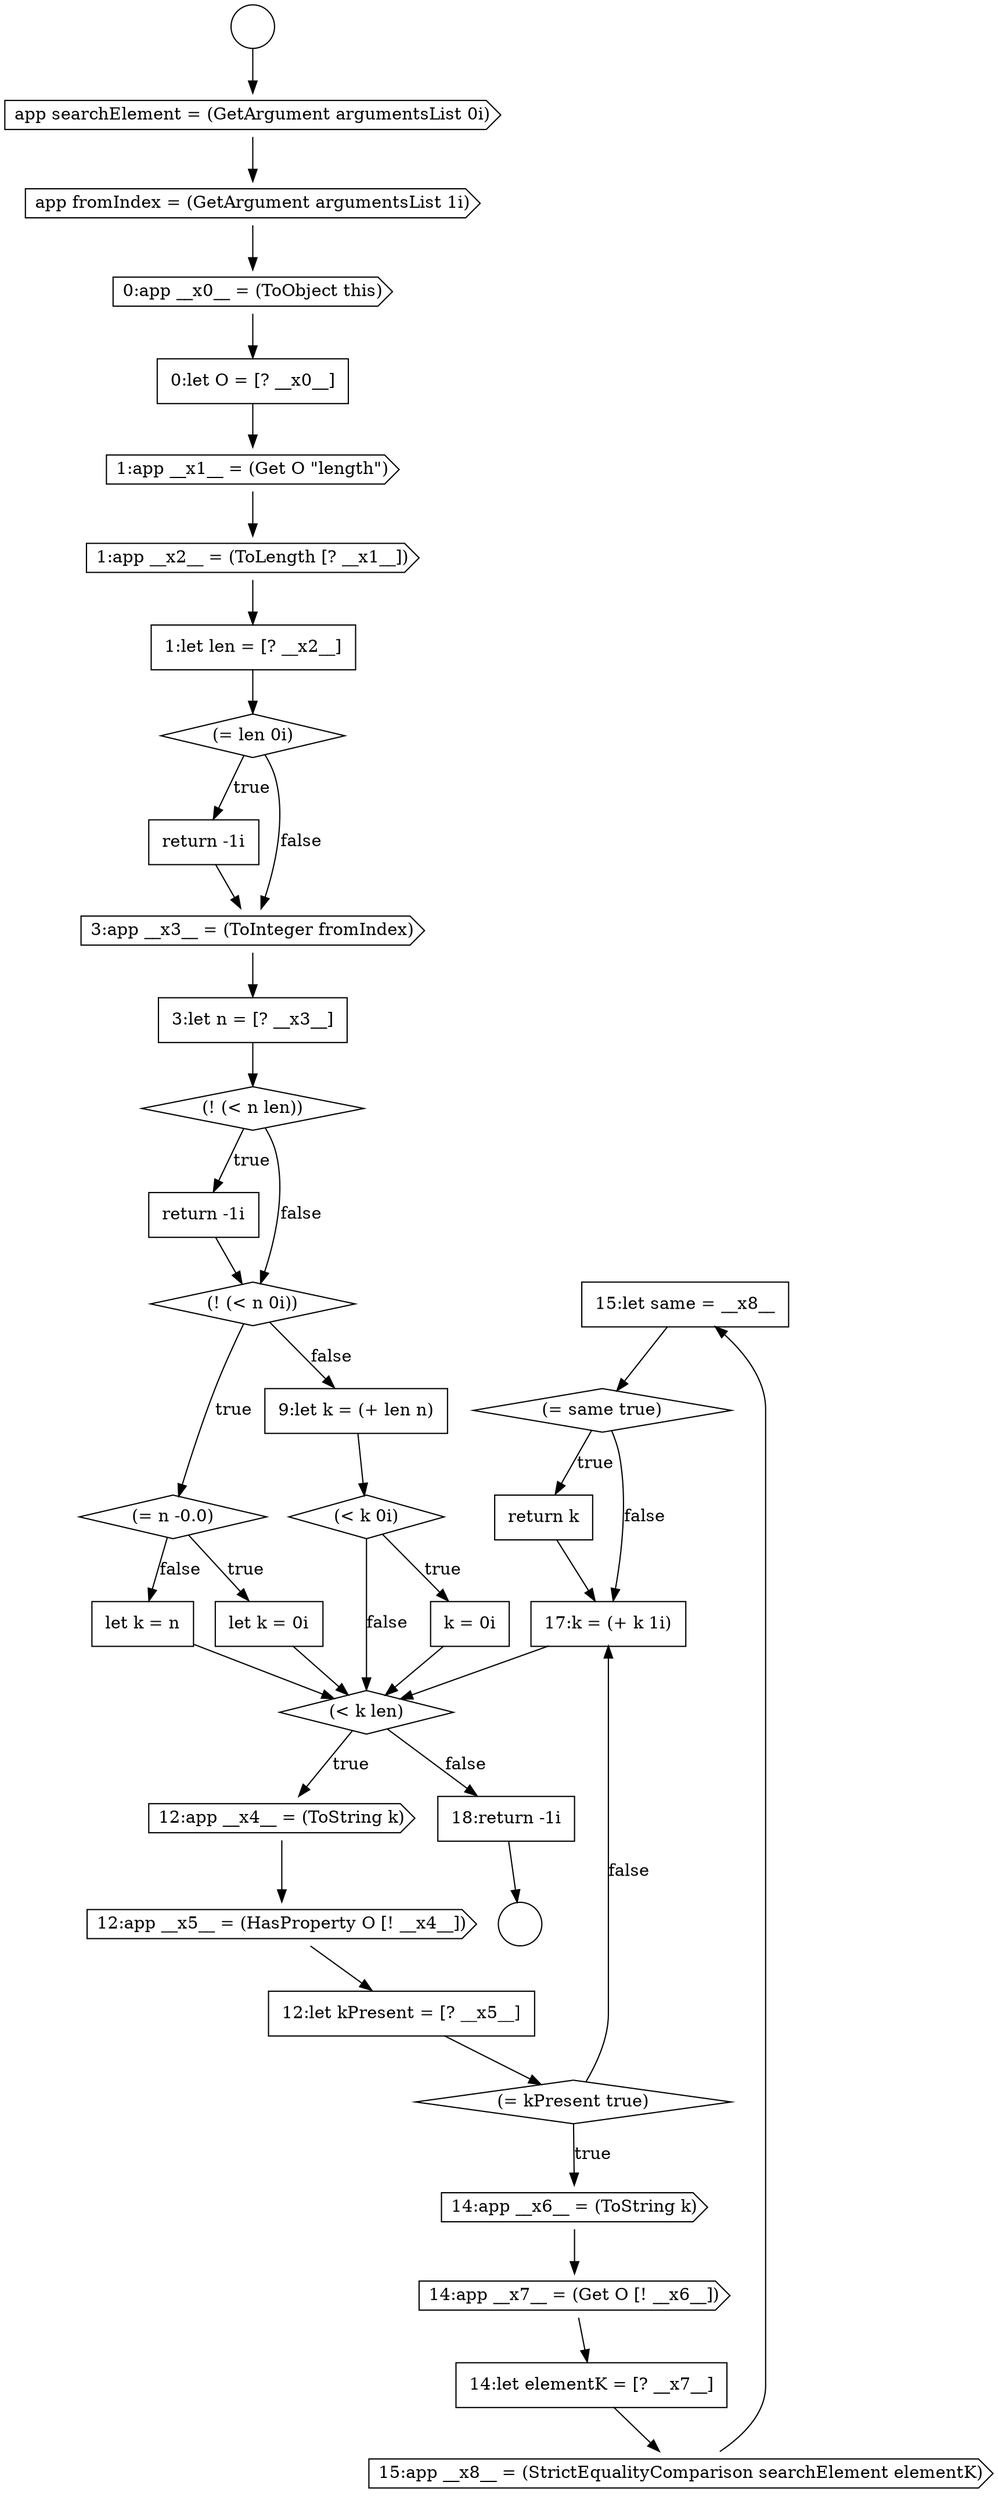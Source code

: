 digraph {
  node15353 [shape=none, margin=0, label=<<font color="black">
    <table border="0" cellborder="1" cellspacing="0" cellpadding="10">
      <tr><td align="left">15:let same = __x8__</td></tr>
    </table>
  </font>> color="black" fillcolor="white" style=filled]
  node15338 [shape=diamond, label=<<font color="black">(= n -0.0)</font>> color="black" fillcolor="white" style=filled]
  node15345 [shape=cds, label=<<font color="black">12:app __x4__ = (ToString k)</font>> color="black" fillcolor="white" style=filled]
  node15330 [shape=none, margin=0, label=<<font color="black">
    <table border="0" cellborder="1" cellspacing="0" cellpadding="10">
      <tr><td align="left">1:let len = [? __x2__]</td></tr>
    </table>
  </font>> color="black" fillcolor="white" style=filled]
  node15334 [shape=none, margin=0, label=<<font color="black">
    <table border="0" cellborder="1" cellspacing="0" cellpadding="10">
      <tr><td align="left">3:let n = [? __x3__]</td></tr>
    </table>
  </font>> color="black" fillcolor="white" style=filled]
  node15348 [shape=diamond, label=<<font color="black">(= kPresent true)</font>> color="black" fillcolor="white" style=filled]
  node15329 [shape=cds, label=<<font color="black">1:app __x2__ = (ToLength [? __x1__])</font>> color="black" fillcolor="white" style=filled]
  node15352 [shape=cds, label=<<font color="black">15:app __x8__ = (StrictEqualityComparison searchElement elementK)</font>> color="black" fillcolor="white" style=filled]
  node15355 [shape=none, margin=0, label=<<font color="black">
    <table border="0" cellborder="1" cellspacing="0" cellpadding="10">
      <tr><td align="left">return k</td></tr>
    </table>
  </font>> color="black" fillcolor="white" style=filled]
  node15332 [shape=none, margin=0, label=<<font color="black">
    <table border="0" cellborder="1" cellspacing="0" cellpadding="10">
      <tr><td align="left">return -1i</td></tr>
    </table>
  </font>> color="black" fillcolor="white" style=filled]
  node15347 [shape=none, margin=0, label=<<font color="black">
    <table border="0" cellborder="1" cellspacing="0" cellpadding="10">
      <tr><td align="left">12:let kPresent = [? __x5__]</td></tr>
    </table>
  </font>> color="black" fillcolor="white" style=filled]
  node15351 [shape=none, margin=0, label=<<font color="black">
    <table border="0" cellborder="1" cellspacing="0" cellpadding="10">
      <tr><td align="left">14:let elementK = [? __x7__]</td></tr>
    </table>
  </font>> color="black" fillcolor="white" style=filled]
  node15324 [shape=cds, label=<<font color="black">app searchElement = (GetArgument argumentsList 0i)</font>> color="black" fillcolor="white" style=filled]
  node15327 [shape=none, margin=0, label=<<font color="black">
    <table border="0" cellborder="1" cellspacing="0" cellpadding="10">
      <tr><td align="left">0:let O = [? __x0__]</td></tr>
    </table>
  </font>> color="black" fillcolor="white" style=filled]
  node15325 [shape=cds, label=<<font color="black">app fromIndex = (GetArgument argumentsList 1i)</font>> color="black" fillcolor="white" style=filled]
  node15346 [shape=cds, label=<<font color="black">12:app __x5__ = (HasProperty O [! __x4__])</font>> color="black" fillcolor="white" style=filled]
  node15357 [shape=none, margin=0, label=<<font color="black">
    <table border="0" cellborder="1" cellspacing="0" cellpadding="10">
      <tr><td align="left">18:return -1i</td></tr>
    </table>
  </font>> color="black" fillcolor="white" style=filled]
  node15331 [shape=diamond, label=<<font color="black">(= len 0i)</font>> color="black" fillcolor="white" style=filled]
  node15335 [shape=diamond, label=<<font color="black">(! (&lt; n len))</font>> color="black" fillcolor="white" style=filled]
  node15342 [shape=diamond, label=<<font color="black">(&lt; k 0i)</font>> color="black" fillcolor="white" style=filled]
  node15328 [shape=cds, label=<<font color="black">1:app __x1__ = (Get O &quot;length&quot;)</font>> color="black" fillcolor="white" style=filled]
  node15343 [shape=none, margin=0, label=<<font color="black">
    <table border="0" cellborder="1" cellspacing="0" cellpadding="10">
      <tr><td align="left">k = 0i</td></tr>
    </table>
  </font>> color="black" fillcolor="white" style=filled]
  node15350 [shape=cds, label=<<font color="black">14:app __x7__ = (Get O [! __x6__])</font>> color="black" fillcolor="white" style=filled]
  node15339 [shape=none, margin=0, label=<<font color="black">
    <table border="0" cellborder="1" cellspacing="0" cellpadding="10">
      <tr><td align="left">let k = 0i</td></tr>
    </table>
  </font>> color="black" fillcolor="white" style=filled]
  node15322 [shape=circle label=" " color="black" fillcolor="white" style=filled]
  node15354 [shape=diamond, label=<<font color="black">(= same true)</font>> color="black" fillcolor="white" style=filled]
  node15349 [shape=cds, label=<<font color="black">14:app __x6__ = (ToString k)</font>> color="black" fillcolor="white" style=filled]
  node15344 [shape=diamond, label=<<font color="black">(&lt; k len)</font>> color="black" fillcolor="white" style=filled]
  node15326 [shape=cds, label=<<font color="black">0:app __x0__ = (ToObject this)</font>> color="black" fillcolor="white" style=filled]
  node15340 [shape=none, margin=0, label=<<font color="black">
    <table border="0" cellborder="1" cellspacing="0" cellpadding="10">
      <tr><td align="left">let k = n</td></tr>
    </table>
  </font>> color="black" fillcolor="white" style=filled]
  node15333 [shape=cds, label=<<font color="black">3:app __x3__ = (ToInteger fromIndex)</font>> color="black" fillcolor="white" style=filled]
  node15323 [shape=circle label=" " color="black" fillcolor="white" style=filled]
  node15341 [shape=none, margin=0, label=<<font color="black">
    <table border="0" cellborder="1" cellspacing="0" cellpadding="10">
      <tr><td align="left">9:let k = (+ len n)</td></tr>
    </table>
  </font>> color="black" fillcolor="white" style=filled]
  node15336 [shape=none, margin=0, label=<<font color="black">
    <table border="0" cellborder="1" cellspacing="0" cellpadding="10">
      <tr><td align="left">return -1i</td></tr>
    </table>
  </font>> color="black" fillcolor="white" style=filled]
  node15337 [shape=diamond, label=<<font color="black">(! (&lt; n 0i))</font>> color="black" fillcolor="white" style=filled]
  node15356 [shape=none, margin=0, label=<<font color="black">
    <table border="0" cellborder="1" cellspacing="0" cellpadding="10">
      <tr><td align="left">17:k = (+ k 1i)</td></tr>
    </table>
  </font>> color="black" fillcolor="white" style=filled]
  node15324 -> node15325 [ color="black"]
  node15355 -> node15356 [ color="black"]
  node15322 -> node15324 [ color="black"]
  node15335 -> node15336 [label=<<font color="black">true</font>> color="black"]
  node15335 -> node15337 [label=<<font color="black">false</font>> color="black"]
  node15356 -> node15344 [ color="black"]
  node15325 -> node15326 [ color="black"]
  node15354 -> node15355 [label=<<font color="black">true</font>> color="black"]
  node15354 -> node15356 [label=<<font color="black">false</font>> color="black"]
  node15331 -> node15332 [label=<<font color="black">true</font>> color="black"]
  node15331 -> node15333 [label=<<font color="black">false</font>> color="black"]
  node15348 -> node15349 [label=<<font color="black">true</font>> color="black"]
  node15348 -> node15356 [label=<<font color="black">false</font>> color="black"]
  node15342 -> node15343 [label=<<font color="black">true</font>> color="black"]
  node15342 -> node15344 [label=<<font color="black">false</font>> color="black"]
  node15338 -> node15339 [label=<<font color="black">true</font>> color="black"]
  node15338 -> node15340 [label=<<font color="black">false</font>> color="black"]
  node15345 -> node15346 [ color="black"]
  node15351 -> node15352 [ color="black"]
  node15339 -> node15344 [ color="black"]
  node15337 -> node15338 [label=<<font color="black">true</font>> color="black"]
  node15337 -> node15341 [label=<<font color="black">false</font>> color="black"]
  node15330 -> node15331 [ color="black"]
  node15353 -> node15354 [ color="black"]
  node15346 -> node15347 [ color="black"]
  node15352 -> node15353 [ color="black"]
  node15357 -> node15323 [ color="black"]
  node15349 -> node15350 [ color="black"]
  node15328 -> node15329 [ color="black"]
  node15341 -> node15342 [ color="black"]
  node15336 -> node15337 [ color="black"]
  node15333 -> node15334 [ color="black"]
  node15329 -> node15330 [ color="black"]
  node15343 -> node15344 [ color="black"]
  node15332 -> node15333 [ color="black"]
  node15327 -> node15328 [ color="black"]
  node15340 -> node15344 [ color="black"]
  node15350 -> node15351 [ color="black"]
  node15347 -> node15348 [ color="black"]
  node15344 -> node15345 [label=<<font color="black">true</font>> color="black"]
  node15344 -> node15357 [label=<<font color="black">false</font>> color="black"]
  node15326 -> node15327 [ color="black"]
  node15334 -> node15335 [ color="black"]
}
